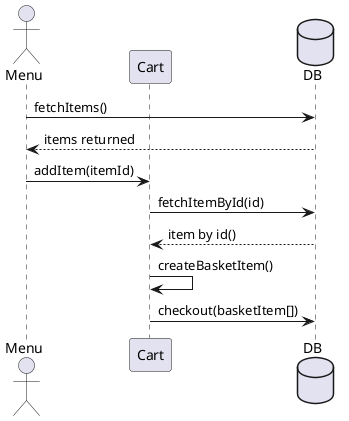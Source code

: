 @startuml
actor Menu
participant Cart
database DB


Menu -> DB : fetchItems()
DB --> Menu : items returned
Menu -> Cart : addItem(itemId)
Cart -> DB : fetchItemById(id)
DB --> Cart : item by id()
Cart -> Cart : createBasketItem()
Cart -> DB : checkout(basketItem[])
@enduml